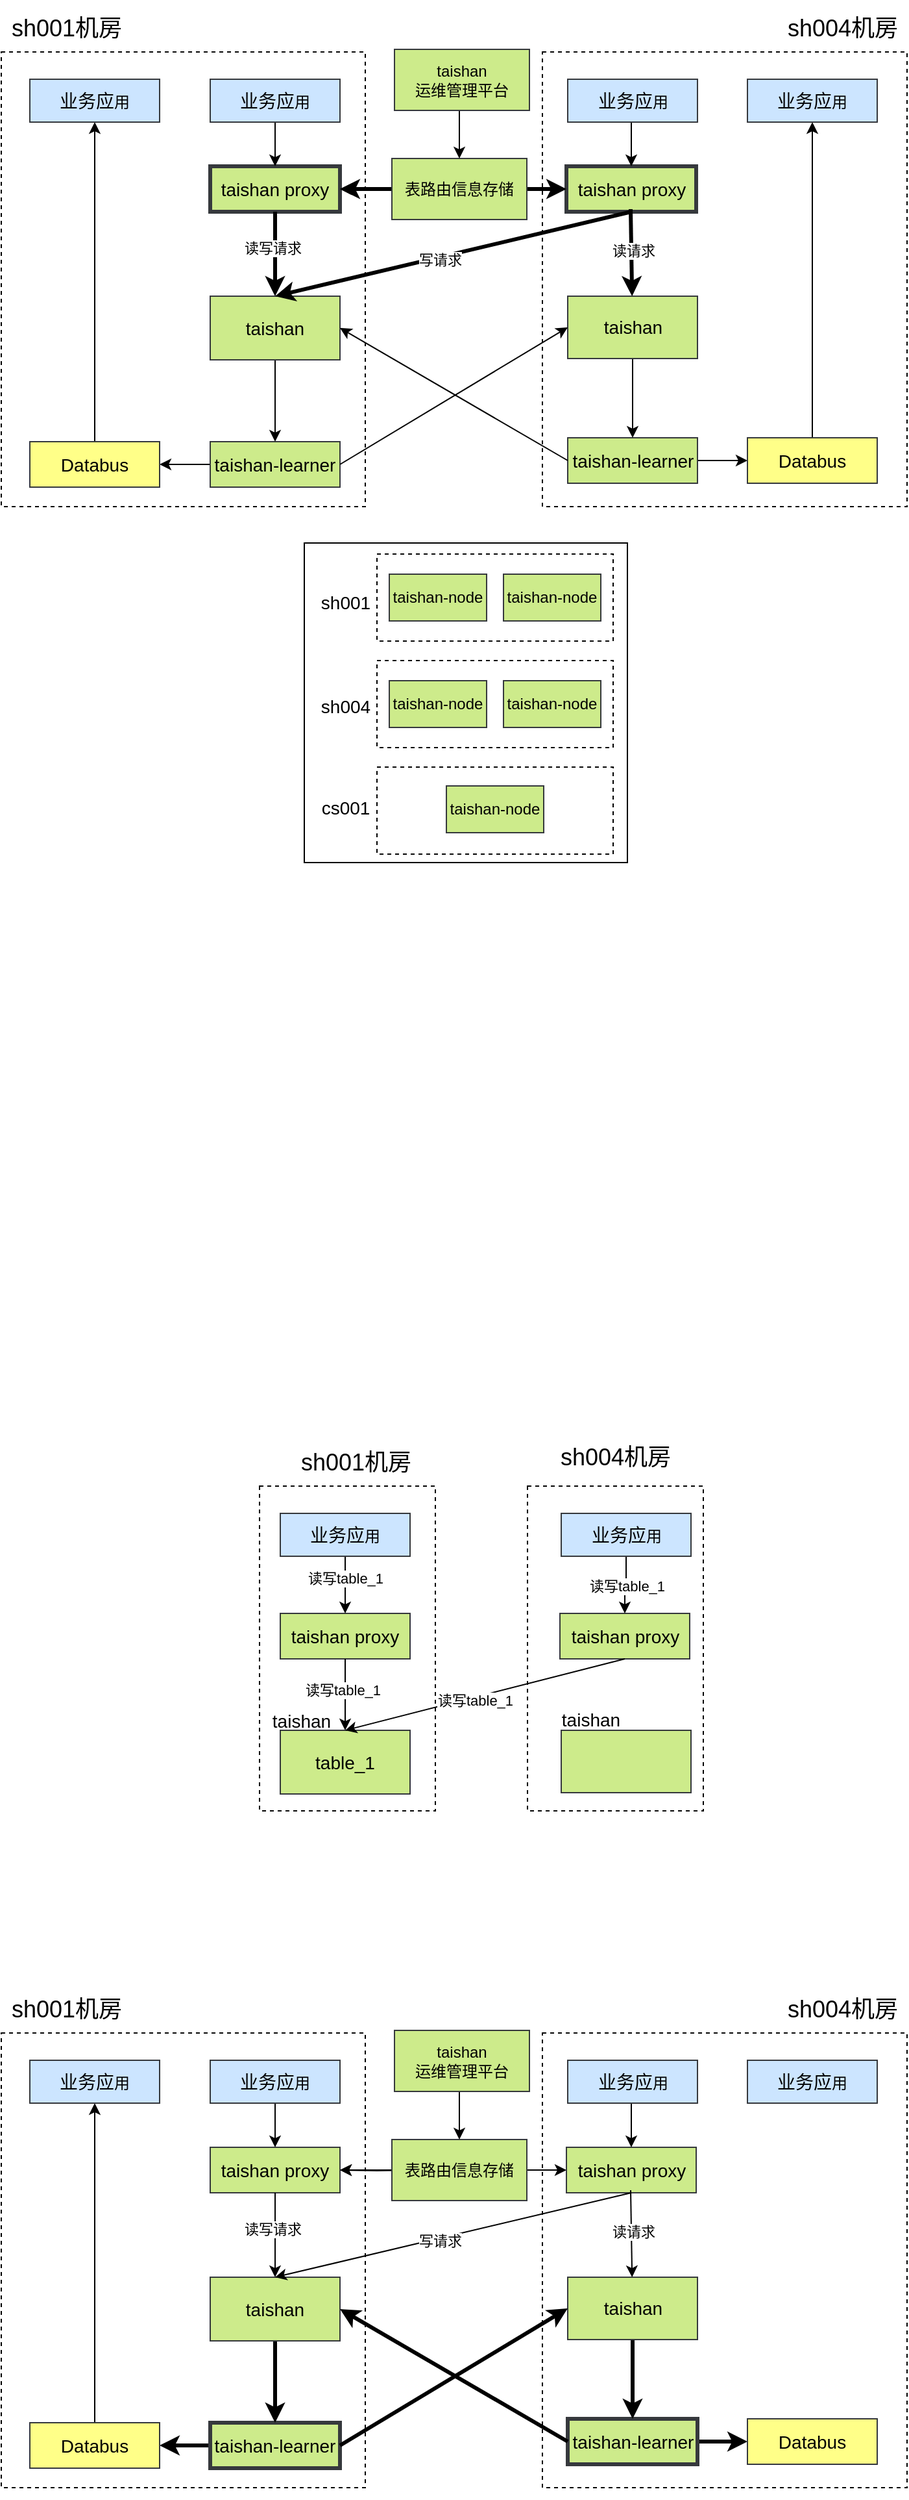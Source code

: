 <mxfile version="24.0.7" type="github">
  <diagram name="第 1 页" id="SUmOYy7VtTRGcbhbjFOq">
    <mxGraphModel dx="1434" dy="761" grid="0" gridSize="10" guides="1" tooltips="1" connect="1" arrows="1" fold="1" page="1" pageScale="1" pageWidth="827" pageHeight="1169" math="0" shadow="0">
      <root>
        <mxCell id="0" />
        <mxCell id="1" parent="0" />
        <mxCell id="boK0VUZgdgZWPOv1TJlZ-249" value="" style="rounded=0;whiteSpace=wrap;html=1;dashed=1;" vertex="1" parent="1">
          <mxGeometry x="464.5" y="1383" width="135.5" height="250" as="geometry" />
        </mxCell>
        <mxCell id="boK0VUZgdgZWPOv1TJlZ-127" value="" style="rounded=0;whiteSpace=wrap;html=1;" vertex="1" parent="1">
          <mxGeometry x="292.5" y="657" width="249" height="246" as="geometry" />
        </mxCell>
        <mxCell id="boK0VUZgdgZWPOv1TJlZ-16" value="" style="rounded=0;whiteSpace=wrap;html=1;dashed=1;" vertex="1" parent="1">
          <mxGeometry x="59" y="279" width="280.5" height="350" as="geometry" />
        </mxCell>
        <mxCell id="boK0VUZgdgZWPOv1TJlZ-1" value="&lt;font style=&quot;font-size: 14px;&quot;&gt;taishan proxy&lt;/font&gt;" style="rounded=0;whiteSpace=wrap;html=1;fillColor=#cdeb8b;strokeColor=#36393d;strokeWidth=3;" vertex="1" parent="1">
          <mxGeometry x="220" y="367" width="100" height="35" as="geometry" />
        </mxCell>
        <mxCell id="boK0VUZgdgZWPOv1TJlZ-74" style="edgeStyle=orthogonalEdgeStyle;rounded=0;orthogonalLoop=1;jettySize=auto;html=1;exitX=0.5;exitY=1;exitDx=0;exitDy=0;entryX=0.5;entryY=0;entryDx=0;entryDy=0;" edge="1" parent="1" source="boK0VUZgdgZWPOv1TJlZ-6" target="boK0VUZgdgZWPOv1TJlZ-1">
          <mxGeometry relative="1" as="geometry" />
        </mxCell>
        <mxCell id="boK0VUZgdgZWPOv1TJlZ-6" value="&lt;font style=&quot;font-size: 14px;&quot;&gt;业务应&lt;/font&gt;用" style="rounded=0;whiteSpace=wrap;html=1;fillColor=#cce5ff;strokeColor=#36393d;" vertex="1" parent="1">
          <mxGeometry x="220" y="300" width="100" height="33" as="geometry" />
        </mxCell>
        <mxCell id="boK0VUZgdgZWPOv1TJlZ-21" value="&lt;span style=&quot;font-weight: normal;&quot;&gt;&lt;font style=&quot;font-size: 18px;&quot;&gt;sh001机房&lt;/font&gt;&lt;/span&gt;" style="text;strokeColor=none;fillColor=none;html=1;fontSize=24;fontStyle=1;verticalAlign=middle;align=center;" vertex="1" parent="1">
          <mxGeometry x="59" y="239" width="100" height="40" as="geometry" />
        </mxCell>
        <mxCell id="boK0VUZgdgZWPOv1TJlZ-96" style="edgeStyle=orthogonalEdgeStyle;rounded=0;orthogonalLoop=1;jettySize=auto;html=1;exitX=0;exitY=0.5;exitDx=0;exitDy=0;entryX=1;entryY=0.5;entryDx=0;entryDy=0;" edge="1" parent="1" source="boK0VUZgdgZWPOv1TJlZ-66" target="boK0VUZgdgZWPOv1TJlZ-95">
          <mxGeometry relative="1" as="geometry" />
        </mxCell>
        <mxCell id="boK0VUZgdgZWPOv1TJlZ-66" value="&lt;font style=&quot;font-size: 14px;&quot;&gt;taishan-learner&lt;/font&gt;" style="rounded=0;whiteSpace=wrap;html=1;fillColor=#cdeb8b;strokeColor=#36393d;" vertex="1" parent="1">
          <mxGeometry x="220" y="579" width="100" height="35" as="geometry" />
        </mxCell>
        <mxCell id="boK0VUZgdgZWPOv1TJlZ-67" value="" style="rounded=0;whiteSpace=wrap;html=1;dashed=1;" vertex="1" parent="1">
          <mxGeometry x="476" y="279" width="281" height="350" as="geometry" />
        </mxCell>
        <mxCell id="boK0VUZgdgZWPOv1TJlZ-68" value="&lt;font style=&quot;font-size: 14px;&quot;&gt;taishan proxy&lt;/font&gt;" style="rounded=0;whiteSpace=wrap;html=1;fillColor=#cdeb8b;strokeColor=#36393d;strokeWidth=3;" vertex="1" parent="1">
          <mxGeometry x="494.5" y="367" width="100" height="35" as="geometry" />
        </mxCell>
        <mxCell id="boK0VUZgdgZWPOv1TJlZ-75" style="edgeStyle=orthogonalEdgeStyle;rounded=0;orthogonalLoop=1;jettySize=auto;html=1;exitX=0.5;exitY=1;exitDx=0;exitDy=0;entryX=0.5;entryY=0;entryDx=0;entryDy=0;" edge="1" parent="1" source="boK0VUZgdgZWPOv1TJlZ-69" target="boK0VUZgdgZWPOv1TJlZ-68">
          <mxGeometry relative="1" as="geometry" />
        </mxCell>
        <mxCell id="boK0VUZgdgZWPOv1TJlZ-69" value="&lt;font style=&quot;font-size: 14px;&quot;&gt;业务应&lt;/font&gt;用" style="rounded=0;whiteSpace=wrap;html=1;fillColor=#cce5ff;strokeColor=#36393d;" vertex="1" parent="1">
          <mxGeometry x="495.5" y="300" width="100" height="33" as="geometry" />
        </mxCell>
        <mxCell id="boK0VUZgdgZWPOv1TJlZ-70" value="&lt;span style=&quot;font-weight: normal;&quot;&gt;&lt;font style=&quot;font-size: 18px;&quot;&gt;sh004机房&lt;/font&gt;&lt;/span&gt;" style="text;strokeColor=none;fillColor=none;html=1;fontSize=24;fontStyle=1;verticalAlign=middle;align=center;" vertex="1" parent="1">
          <mxGeometry x="657" y="239" width="100" height="40" as="geometry" />
        </mxCell>
        <mxCell id="boK0VUZgdgZWPOv1TJlZ-98" style="edgeStyle=orthogonalEdgeStyle;rounded=0;orthogonalLoop=1;jettySize=auto;html=1;exitX=1;exitY=0.5;exitDx=0;exitDy=0;" edge="1" parent="1" source="boK0VUZgdgZWPOv1TJlZ-73" target="boK0VUZgdgZWPOv1TJlZ-97">
          <mxGeometry relative="1" as="geometry" />
        </mxCell>
        <mxCell id="boK0VUZgdgZWPOv1TJlZ-73" value="&lt;font style=&quot;font-size: 14px;&quot;&gt;taishan-learner&lt;/font&gt;" style="rounded=0;whiteSpace=wrap;html=1;fillColor=#cdeb8b;strokeColor=#36393d;" vertex="1" parent="1">
          <mxGeometry x="495.5" y="576" width="100" height="35" as="geometry" />
        </mxCell>
        <mxCell id="boK0VUZgdgZWPOv1TJlZ-84" style="edgeStyle=orthogonalEdgeStyle;rounded=0;orthogonalLoop=1;jettySize=auto;html=1;exitX=0.5;exitY=1;exitDx=0;exitDy=0;entryX=0.5;entryY=0;entryDx=0;entryDy=0;" edge="1" parent="1" source="boK0VUZgdgZWPOv1TJlZ-77" target="boK0VUZgdgZWPOv1TJlZ-73">
          <mxGeometry relative="1" as="geometry" />
        </mxCell>
        <mxCell id="boK0VUZgdgZWPOv1TJlZ-77" value="&lt;font style=&quot;font-size: 14px;&quot;&gt;taishan&lt;/font&gt;" style="rounded=0;whiteSpace=wrap;html=1;fillColor=#cdeb8b;strokeColor=#36393d;" vertex="1" parent="1">
          <mxGeometry x="495.5" y="467" width="100" height="48" as="geometry" />
        </mxCell>
        <mxCell id="boK0VUZgdgZWPOv1TJlZ-83" style="edgeStyle=orthogonalEdgeStyle;rounded=0;orthogonalLoop=1;jettySize=auto;html=1;exitX=0.5;exitY=1;exitDx=0;exitDy=0;entryX=0.5;entryY=0;entryDx=0;entryDy=0;" edge="1" parent="1" source="boK0VUZgdgZWPOv1TJlZ-78" target="boK0VUZgdgZWPOv1TJlZ-66">
          <mxGeometry relative="1" as="geometry" />
        </mxCell>
        <mxCell id="boK0VUZgdgZWPOv1TJlZ-78" value="&lt;font style=&quot;font-size: 14px;&quot;&gt;taishan&lt;/font&gt;" style="rounded=0;whiteSpace=wrap;html=1;fillColor=#cdeb8b;strokeColor=#36393d;" vertex="1" parent="1">
          <mxGeometry x="220" y="467" width="100" height="49" as="geometry" />
        </mxCell>
        <mxCell id="boK0VUZgdgZWPOv1TJlZ-80" value="" style="endArrow=classic;html=1;rounded=0;exitX=0.5;exitY=1;exitDx=0;exitDy=0;entryX=0.5;entryY=0;entryDx=0;entryDy=0;strokeWidth=3;" edge="1" parent="1" source="boK0VUZgdgZWPOv1TJlZ-1" target="boK0VUZgdgZWPOv1TJlZ-78">
          <mxGeometry width="50" height="50" relative="1" as="geometry">
            <mxPoint x="501" y="572" as="sourcePoint" />
            <mxPoint x="551" y="522" as="targetPoint" />
          </mxGeometry>
        </mxCell>
        <mxCell id="boK0VUZgdgZWPOv1TJlZ-103" value="读写请求" style="edgeLabel;html=1;align=center;verticalAlign=middle;resizable=0;points=[];" vertex="1" connectable="0" parent="boK0VUZgdgZWPOv1TJlZ-80">
          <mxGeometry x="-0.139" y="-2" relative="1" as="geometry">
            <mxPoint as="offset" />
          </mxGeometry>
        </mxCell>
        <mxCell id="boK0VUZgdgZWPOv1TJlZ-81" value="" style="endArrow=classic;html=1;rounded=0;exitX=0.5;exitY=1;exitDx=0;exitDy=0;entryX=0.5;entryY=0;entryDx=0;entryDy=0;strokeWidth=3;" edge="1" parent="1" source="boK0VUZgdgZWPOv1TJlZ-68" target="boK0VUZgdgZWPOv1TJlZ-78">
          <mxGeometry width="50" height="50" relative="1" as="geometry">
            <mxPoint x="366" y="627" as="sourcePoint" />
            <mxPoint x="416" y="577" as="targetPoint" />
          </mxGeometry>
        </mxCell>
        <mxCell id="boK0VUZgdgZWPOv1TJlZ-104" value="写请求" style="edgeLabel;html=1;align=center;verticalAlign=middle;resizable=0;points=[];" vertex="1" connectable="0" parent="boK0VUZgdgZWPOv1TJlZ-81">
          <mxGeometry x="0.078" y="2" relative="1" as="geometry">
            <mxPoint as="offset" />
          </mxGeometry>
        </mxCell>
        <mxCell id="boK0VUZgdgZWPOv1TJlZ-82" value="" style="endArrow=classic;html=1;rounded=0;strokeWidth=3;" edge="1" parent="1" target="boK0VUZgdgZWPOv1TJlZ-77">
          <mxGeometry width="50" height="50" relative="1" as="geometry">
            <mxPoint x="544" y="400" as="sourcePoint" />
            <mxPoint x="451" y="522" as="targetPoint" />
          </mxGeometry>
        </mxCell>
        <mxCell id="boK0VUZgdgZWPOv1TJlZ-105" value="读请求" style="edgeLabel;html=1;align=center;verticalAlign=middle;resizable=0;points=[];" vertex="1" connectable="0" parent="boK0VUZgdgZWPOv1TJlZ-82">
          <mxGeometry x="-0.044" y="1" relative="1" as="geometry">
            <mxPoint as="offset" />
          </mxGeometry>
        </mxCell>
        <mxCell id="boK0VUZgdgZWPOv1TJlZ-86" style="edgeStyle=orthogonalEdgeStyle;rounded=0;orthogonalLoop=1;jettySize=auto;html=1;exitX=1;exitY=0.5;exitDx=0;exitDy=0;entryX=0;entryY=0.5;entryDx=0;entryDy=0;strokeWidth=3;" edge="1" parent="1" source="boK0VUZgdgZWPOv1TJlZ-85" target="boK0VUZgdgZWPOv1TJlZ-68">
          <mxGeometry relative="1" as="geometry" />
        </mxCell>
        <mxCell id="boK0VUZgdgZWPOv1TJlZ-87" style="edgeStyle=orthogonalEdgeStyle;rounded=0;orthogonalLoop=1;jettySize=auto;html=1;exitX=0;exitY=0.5;exitDx=0;exitDy=0;entryX=1;entryY=0.5;entryDx=0;entryDy=0;" edge="1" parent="1" target="boK0VUZgdgZWPOv1TJlZ-1">
          <mxGeometry relative="1" as="geometry">
            <mxPoint x="377" y="384.5" as="sourcePoint" />
          </mxGeometry>
        </mxCell>
        <mxCell id="boK0VUZgdgZWPOv1TJlZ-108" value="" style="edgeStyle=orthogonalEdgeStyle;rounded=0;orthogonalLoop=1;jettySize=auto;html=1;strokeWidth=3;" edge="1" parent="1" source="boK0VUZgdgZWPOv1TJlZ-85" target="boK0VUZgdgZWPOv1TJlZ-1">
          <mxGeometry relative="1" as="geometry" />
        </mxCell>
        <mxCell id="boK0VUZgdgZWPOv1TJlZ-85" value="表路由信息存储" style="rounded=0;whiteSpace=wrap;html=1;fillColor=#cdeb8b;strokeColor=#36393d;strokeWidth=1;" vertex="1" parent="1">
          <mxGeometry x="360" y="361" width="104" height="47" as="geometry" />
        </mxCell>
        <mxCell id="boK0VUZgdgZWPOv1TJlZ-88" style="edgeStyle=orthogonalEdgeStyle;rounded=0;orthogonalLoop=1;jettySize=auto;html=1;exitX=0.5;exitY=1;exitDx=0;exitDy=0;" edge="1" parent="1" source="boK0VUZgdgZWPOv1TJlZ-67" target="boK0VUZgdgZWPOv1TJlZ-67">
          <mxGeometry relative="1" as="geometry" />
        </mxCell>
        <mxCell id="boK0VUZgdgZWPOv1TJlZ-90" value="" style="endArrow=classic;html=1;rounded=0;exitX=1;exitY=0.5;exitDx=0;exitDy=0;entryX=0;entryY=0.5;entryDx=0;entryDy=0;" edge="1" parent="1" source="boK0VUZgdgZWPOv1TJlZ-66" target="boK0VUZgdgZWPOv1TJlZ-77">
          <mxGeometry width="50" height="50" relative="1" as="geometry">
            <mxPoint x="444" y="545" as="sourcePoint" />
            <mxPoint x="494" y="495" as="targetPoint" />
          </mxGeometry>
        </mxCell>
        <mxCell id="boK0VUZgdgZWPOv1TJlZ-91" value="" style="endArrow=classic;html=1;rounded=0;exitX=0;exitY=0.5;exitDx=0;exitDy=0;entryX=1;entryY=0.5;entryDx=0;entryDy=0;" edge="1" parent="1" source="boK0VUZgdgZWPOv1TJlZ-73" target="boK0VUZgdgZWPOv1TJlZ-78">
          <mxGeometry width="50" height="50" relative="1" as="geometry">
            <mxPoint x="444" y="545" as="sourcePoint" />
            <mxPoint x="494" y="495" as="targetPoint" />
          </mxGeometry>
        </mxCell>
        <mxCell id="boK0VUZgdgZWPOv1TJlZ-101" style="edgeStyle=orthogonalEdgeStyle;rounded=0;orthogonalLoop=1;jettySize=auto;html=1;exitX=0.5;exitY=0;exitDx=0;exitDy=0;" edge="1" parent="1" source="boK0VUZgdgZWPOv1TJlZ-95" target="boK0VUZgdgZWPOv1TJlZ-99">
          <mxGeometry relative="1" as="geometry" />
        </mxCell>
        <mxCell id="boK0VUZgdgZWPOv1TJlZ-95" value="&lt;span style=&quot;font-size: 14px;&quot;&gt;Databus&lt;/span&gt;" style="rounded=0;whiteSpace=wrap;html=1;fillColor=#ffff88;strokeColor=#36393d;" vertex="1" parent="1">
          <mxGeometry x="81" y="579" width="100" height="35" as="geometry" />
        </mxCell>
        <mxCell id="boK0VUZgdgZWPOv1TJlZ-102" style="edgeStyle=orthogonalEdgeStyle;rounded=0;orthogonalLoop=1;jettySize=auto;html=1;exitX=0.5;exitY=0;exitDx=0;exitDy=0;entryX=0.5;entryY=1;entryDx=0;entryDy=0;" edge="1" parent="1" source="boK0VUZgdgZWPOv1TJlZ-97" target="boK0VUZgdgZWPOv1TJlZ-100">
          <mxGeometry relative="1" as="geometry" />
        </mxCell>
        <mxCell id="boK0VUZgdgZWPOv1TJlZ-97" value="&lt;span style=&quot;font-size: 14px;&quot;&gt;Databus&lt;/span&gt;" style="rounded=0;whiteSpace=wrap;html=1;fillColor=#ffff88;strokeColor=#36393d;" vertex="1" parent="1">
          <mxGeometry x="634" y="576" width="100" height="35" as="geometry" />
        </mxCell>
        <mxCell id="boK0VUZgdgZWPOv1TJlZ-99" value="&lt;font style=&quot;font-size: 14px;&quot;&gt;业务应&lt;/font&gt;用" style="rounded=0;whiteSpace=wrap;html=1;fillColor=#cce5ff;strokeColor=#36393d;" vertex="1" parent="1">
          <mxGeometry x="81" y="300" width="100" height="33" as="geometry" />
        </mxCell>
        <mxCell id="boK0VUZgdgZWPOv1TJlZ-100" value="&lt;font style=&quot;font-size: 14px;&quot;&gt;业务应&lt;/font&gt;用" style="rounded=0;whiteSpace=wrap;html=1;fillColor=#cce5ff;strokeColor=#36393d;" vertex="1" parent="1">
          <mxGeometry x="634" y="300" width="100" height="33" as="geometry" />
        </mxCell>
        <mxCell id="boK0VUZgdgZWPOv1TJlZ-107" style="edgeStyle=orthogonalEdgeStyle;rounded=0;orthogonalLoop=1;jettySize=auto;html=1;exitX=0.5;exitY=1;exitDx=0;exitDy=0;entryX=0.5;entryY=0;entryDx=0;entryDy=0;" edge="1" parent="1" source="boK0VUZgdgZWPOv1TJlZ-106" target="boK0VUZgdgZWPOv1TJlZ-85">
          <mxGeometry relative="1" as="geometry" />
        </mxCell>
        <mxCell id="boK0VUZgdgZWPOv1TJlZ-106" value="taishan&lt;div&gt;运维管理平台&lt;/div&gt;" style="rounded=0;whiteSpace=wrap;html=1;fillColor=#cdeb8b;strokeColor=#36393d;" vertex="1" parent="1">
          <mxGeometry x="362" y="277" width="104" height="47" as="geometry" />
        </mxCell>
        <mxCell id="boK0VUZgdgZWPOv1TJlZ-109" value="" style="rounded=0;whiteSpace=wrap;html=1;dashed=1;" vertex="1" parent="1">
          <mxGeometry x="348.5" y="665.5" width="182" height="67" as="geometry" />
        </mxCell>
        <mxCell id="boK0VUZgdgZWPOv1TJlZ-112" value="taishan-node" style="rounded=0;whiteSpace=wrap;html=1;fillColor=#cdeb8b;strokeColor=#36393d;" vertex="1" parent="1">
          <mxGeometry x="358" y="681" width="75" height="36" as="geometry" />
        </mxCell>
        <mxCell id="boK0VUZgdgZWPOv1TJlZ-113" style="edgeStyle=orthogonalEdgeStyle;rounded=0;orthogonalLoop=1;jettySize=auto;html=1;exitX=0.5;exitY=1;exitDx=0;exitDy=0;" edge="1" parent="1" source="boK0VUZgdgZWPOv1TJlZ-112" target="boK0VUZgdgZWPOv1TJlZ-112">
          <mxGeometry relative="1" as="geometry" />
        </mxCell>
        <mxCell id="boK0VUZgdgZWPOv1TJlZ-114" value="taishan-node" style="rounded=0;whiteSpace=wrap;html=1;fillColor=#cdeb8b;strokeColor=#36393d;" vertex="1" parent="1">
          <mxGeometry x="446" y="681" width="75" height="36" as="geometry" />
        </mxCell>
        <mxCell id="boK0VUZgdgZWPOv1TJlZ-115" value="" style="rounded=0;whiteSpace=wrap;html=1;dashed=1;" vertex="1" parent="1">
          <mxGeometry x="348.5" y="747.5" width="182" height="67" as="geometry" />
        </mxCell>
        <mxCell id="boK0VUZgdgZWPOv1TJlZ-116" value="taishan-node" style="rounded=0;whiteSpace=wrap;html=1;fillColor=#cdeb8b;strokeColor=#36393d;" vertex="1" parent="1">
          <mxGeometry x="358" y="763" width="75" height="36" as="geometry" />
        </mxCell>
        <mxCell id="boK0VUZgdgZWPOv1TJlZ-117" style="edgeStyle=orthogonalEdgeStyle;rounded=0;orthogonalLoop=1;jettySize=auto;html=1;exitX=0.5;exitY=1;exitDx=0;exitDy=0;" edge="1" parent="1" source="boK0VUZgdgZWPOv1TJlZ-116" target="boK0VUZgdgZWPOv1TJlZ-116">
          <mxGeometry relative="1" as="geometry" />
        </mxCell>
        <mxCell id="boK0VUZgdgZWPOv1TJlZ-118" value="taishan-node" style="rounded=0;whiteSpace=wrap;html=1;fillColor=#cdeb8b;strokeColor=#36393d;" vertex="1" parent="1">
          <mxGeometry x="446" y="763" width="75" height="36" as="geometry" />
        </mxCell>
        <mxCell id="boK0VUZgdgZWPOv1TJlZ-119" value="" style="rounded=0;whiteSpace=wrap;html=1;dashed=1;" vertex="1" parent="1">
          <mxGeometry x="348.5" y="829.5" width="182" height="67" as="geometry" />
        </mxCell>
        <mxCell id="boK0VUZgdgZWPOv1TJlZ-120" value="taishan-node" style="rounded=0;whiteSpace=wrap;html=1;fillColor=#cdeb8b;strokeColor=#36393d;" vertex="1" parent="1">
          <mxGeometry x="402" y="844" width="75" height="36" as="geometry" />
        </mxCell>
        <mxCell id="boK0VUZgdgZWPOv1TJlZ-121" style="edgeStyle=orthogonalEdgeStyle;rounded=0;orthogonalLoop=1;jettySize=auto;html=1;exitX=0.5;exitY=1;exitDx=0;exitDy=0;" edge="1" parent="1" source="boK0VUZgdgZWPOv1TJlZ-120" target="boK0VUZgdgZWPOv1TJlZ-120">
          <mxGeometry relative="1" as="geometry" />
        </mxCell>
        <mxCell id="boK0VUZgdgZWPOv1TJlZ-123" value="&lt;span style=&quot;font-weight: normal;&quot;&gt;&lt;font style=&quot;font-size: 14px;&quot;&gt;sh001&lt;/font&gt;&lt;/span&gt;" style="text;strokeColor=none;fillColor=none;html=1;fontSize=24;fontStyle=1;verticalAlign=middle;align=center;" vertex="1" parent="1">
          <mxGeometry x="286.5" y="683" width="74" height="34" as="geometry" />
        </mxCell>
        <mxCell id="boK0VUZgdgZWPOv1TJlZ-124" value="&lt;span style=&quot;font-weight: normal;&quot;&gt;&lt;font style=&quot;font-size: 14px;&quot;&gt;sh004&lt;/font&gt;&lt;/span&gt;" style="text;strokeColor=none;fillColor=none;html=1;fontSize=24;fontStyle=1;verticalAlign=middle;align=center;" vertex="1" parent="1">
          <mxGeometry x="286.5" y="763" width="74" height="34" as="geometry" />
        </mxCell>
        <mxCell id="boK0VUZgdgZWPOv1TJlZ-125" value="&lt;span style=&quot;font-weight: normal;&quot;&gt;&lt;font style=&quot;font-size: 14px;&quot;&gt;cs001&lt;/font&gt;&lt;/span&gt;" style="text;strokeColor=none;fillColor=none;html=1;fontSize=24;fontStyle=1;verticalAlign=middle;align=center;" vertex="1" parent="1">
          <mxGeometry x="286.5" y="840.5" width="74" height="34" as="geometry" />
        </mxCell>
        <mxCell id="boK0VUZgdgZWPOv1TJlZ-207" value="" style="rounded=0;whiteSpace=wrap;html=1;dashed=1;" vertex="1" parent="1">
          <mxGeometry x="258" y="1383" width="135.5" height="250" as="geometry" />
        </mxCell>
        <mxCell id="boK0VUZgdgZWPOv1TJlZ-208" value="&lt;font style=&quot;font-size: 14px;&quot;&gt;taishan proxy&lt;/font&gt;" style="rounded=0;whiteSpace=wrap;html=1;fillColor=#cdeb8b;strokeColor=#36393d;strokeWidth=1;" vertex="1" parent="1">
          <mxGeometry x="274" y="1481" width="100" height="35" as="geometry" />
        </mxCell>
        <mxCell id="boK0VUZgdgZWPOv1TJlZ-209" style="edgeStyle=orthogonalEdgeStyle;rounded=0;orthogonalLoop=1;jettySize=auto;html=1;exitX=0.5;exitY=1;exitDx=0;exitDy=0;entryX=0.5;entryY=0;entryDx=0;entryDy=0;" edge="1" parent="1" source="boK0VUZgdgZWPOv1TJlZ-210" target="boK0VUZgdgZWPOv1TJlZ-208">
          <mxGeometry relative="1" as="geometry" />
        </mxCell>
        <mxCell id="boK0VUZgdgZWPOv1TJlZ-253" value="读写table_1" style="edgeLabel;html=1;align=center;verticalAlign=middle;resizable=0;points=[];" vertex="1" connectable="0" parent="boK0VUZgdgZWPOv1TJlZ-209">
          <mxGeometry x="-0.235" relative="1" as="geometry">
            <mxPoint as="offset" />
          </mxGeometry>
        </mxCell>
        <mxCell id="boK0VUZgdgZWPOv1TJlZ-210" value="&lt;font style=&quot;font-size: 14px;&quot;&gt;业务应&lt;/font&gt;用" style="rounded=0;whiteSpace=wrap;html=1;fillColor=#cce5ff;strokeColor=#36393d;" vertex="1" parent="1">
          <mxGeometry x="274" y="1404" width="100" height="33" as="geometry" />
        </mxCell>
        <mxCell id="boK0VUZgdgZWPOv1TJlZ-211" value="&lt;span style=&quot;font-weight: normal;&quot;&gt;&lt;font style=&quot;font-size: 18px;&quot;&gt;sh001机房&lt;/font&gt;&lt;/span&gt;" style="text;strokeColor=none;fillColor=none;html=1;fontSize=24;fontStyle=1;verticalAlign=middle;align=center;" vertex="1" parent="1">
          <mxGeometry x="282" y="1343" width="100" height="40" as="geometry" />
        </mxCell>
        <mxCell id="boK0VUZgdgZWPOv1TJlZ-215" value="&lt;font style=&quot;font-size: 14px;&quot;&gt;taishan proxy&lt;/font&gt;" style="rounded=0;whiteSpace=wrap;html=1;fillColor=#cdeb8b;strokeColor=#36393d;strokeWidth=1;" vertex="1" parent="1">
          <mxGeometry x="489.5" y="1481" width="100" height="35" as="geometry" />
        </mxCell>
        <mxCell id="boK0VUZgdgZWPOv1TJlZ-216" style="edgeStyle=orthogonalEdgeStyle;rounded=0;orthogonalLoop=1;jettySize=auto;html=1;exitX=0.5;exitY=1;exitDx=0;exitDy=0;entryX=0.5;entryY=0;entryDx=0;entryDy=0;" edge="1" parent="1" source="boK0VUZgdgZWPOv1TJlZ-217" target="boK0VUZgdgZWPOv1TJlZ-215">
          <mxGeometry relative="1" as="geometry" />
        </mxCell>
        <mxCell id="boK0VUZgdgZWPOv1TJlZ-254" value="读写table_1" style="edgeLabel;html=1;align=center;verticalAlign=middle;resizable=0;points=[];" vertex="1" connectable="0" parent="boK0VUZgdgZWPOv1TJlZ-216">
          <mxGeometry x="-0.029" y="1" relative="1" as="geometry">
            <mxPoint as="offset" />
          </mxGeometry>
        </mxCell>
        <mxCell id="boK0VUZgdgZWPOv1TJlZ-217" value="&lt;font style=&quot;font-size: 14px;&quot;&gt;业务应&lt;/font&gt;用" style="rounded=0;whiteSpace=wrap;html=1;fillColor=#cce5ff;strokeColor=#36393d;" vertex="1" parent="1">
          <mxGeometry x="490.5" y="1404" width="100" height="33" as="geometry" />
        </mxCell>
        <mxCell id="boK0VUZgdgZWPOv1TJlZ-222" value="" style="rounded=0;whiteSpace=wrap;html=1;fillColor=#cdeb8b;strokeColor=#36393d;" vertex="1" parent="1">
          <mxGeometry x="490.5" y="1571" width="100" height="48" as="geometry" />
        </mxCell>
        <mxCell id="boK0VUZgdgZWPOv1TJlZ-224" value="&lt;span style=&quot;font-size: 14px;&quot;&gt;table_1&lt;/span&gt;" style="rounded=0;whiteSpace=wrap;html=1;fillColor=#cdeb8b;strokeColor=#36393d;" vertex="1" parent="1">
          <mxGeometry x="274" y="1571" width="100" height="49" as="geometry" />
        </mxCell>
        <mxCell id="boK0VUZgdgZWPOv1TJlZ-225" value="" style="endArrow=classic;html=1;rounded=0;exitX=0.5;exitY=1;exitDx=0;exitDy=0;entryX=0.5;entryY=0;entryDx=0;entryDy=0;strokeWidth=1;" edge="1" parent="1" source="boK0VUZgdgZWPOv1TJlZ-208" target="boK0VUZgdgZWPOv1TJlZ-224">
          <mxGeometry width="50" height="50" relative="1" as="geometry">
            <mxPoint x="555" y="1676" as="sourcePoint" />
            <mxPoint x="605" y="1626" as="targetPoint" />
          </mxGeometry>
        </mxCell>
        <mxCell id="boK0VUZgdgZWPOv1TJlZ-226" value="读写table_1" style="edgeLabel;html=1;align=center;verticalAlign=middle;resizable=0;points=[];" vertex="1" connectable="0" parent="boK0VUZgdgZWPOv1TJlZ-225">
          <mxGeometry x="-0.139" y="-2" relative="1" as="geometry">
            <mxPoint as="offset" />
          </mxGeometry>
        </mxCell>
        <mxCell id="boK0VUZgdgZWPOv1TJlZ-227" value="" style="endArrow=classic;html=1;rounded=0;exitX=0.5;exitY=1;exitDx=0;exitDy=0;entryX=0.5;entryY=0;entryDx=0;entryDy=0;strokeWidth=1;" edge="1" parent="1" source="boK0VUZgdgZWPOv1TJlZ-215" target="boK0VUZgdgZWPOv1TJlZ-224">
          <mxGeometry width="50" height="50" relative="1" as="geometry">
            <mxPoint x="420" y="1731" as="sourcePoint" />
            <mxPoint x="470" y="1681" as="targetPoint" />
          </mxGeometry>
        </mxCell>
        <mxCell id="boK0VUZgdgZWPOv1TJlZ-228" value="读写table_1" style="edgeLabel;html=1;align=center;verticalAlign=middle;resizable=0;points=[];" vertex="1" connectable="0" parent="boK0VUZgdgZWPOv1TJlZ-227">
          <mxGeometry x="0.078" y="2" relative="1" as="geometry">
            <mxPoint as="offset" />
          </mxGeometry>
        </mxCell>
        <mxCell id="boK0VUZgdgZWPOv1TJlZ-235" style="edgeStyle=orthogonalEdgeStyle;rounded=0;orthogonalLoop=1;jettySize=auto;html=1;exitX=0.5;exitY=1;exitDx=0;exitDy=0;" edge="1" parent="1">
          <mxGeometry relative="1" as="geometry">
            <mxPoint x="641.5" y="1371" as="sourcePoint" />
            <mxPoint x="641.5" y="1371" as="targetPoint" />
          </mxGeometry>
        </mxCell>
        <mxCell id="boK0VUZgdgZWPOv1TJlZ-252" value="&lt;span style=&quot;font-weight: normal;&quot;&gt;&lt;font style=&quot;font-size: 18px;&quot;&gt;sh004机房&lt;/font&gt;&lt;/span&gt;" style="text;strokeColor=none;fillColor=none;html=1;fontSize=24;fontStyle=1;verticalAlign=middle;align=center;" vertex="1" parent="1">
          <mxGeometry x="482.25" y="1339" width="100" height="40" as="geometry" />
        </mxCell>
        <mxCell id="boK0VUZgdgZWPOv1TJlZ-255" value="&lt;font style=&quot;font-size: 14px; font-weight: normal;&quot;&gt;taishan&lt;/font&gt;" style="text;strokeColor=none;fillColor=none;html=1;fontSize=24;fontStyle=1;verticalAlign=middle;align=center;" vertex="1" parent="1">
          <mxGeometry x="267" y="1553" width="46" height="16" as="geometry" />
        </mxCell>
        <mxCell id="boK0VUZgdgZWPOv1TJlZ-257" value="&lt;font style=&quot;font-size: 14px; font-weight: normal;&quot;&gt;taishan&lt;/font&gt;" style="text;strokeColor=none;fillColor=none;html=1;fontSize=24;fontStyle=1;verticalAlign=middle;align=center;" vertex="1" parent="1">
          <mxGeometry x="489.5" y="1552" width="46" height="16" as="geometry" />
        </mxCell>
        <mxCell id="boK0VUZgdgZWPOv1TJlZ-259" value="" style="rounded=0;whiteSpace=wrap;html=1;dashed=1;" vertex="1" parent="1">
          <mxGeometry x="59" y="1804" width="280.5" height="350" as="geometry" />
        </mxCell>
        <mxCell id="boK0VUZgdgZWPOv1TJlZ-260" value="&lt;font style=&quot;font-size: 14px;&quot;&gt;taishan proxy&lt;/font&gt;" style="rounded=0;whiteSpace=wrap;html=1;fillColor=#cdeb8b;strokeColor=#36393d;strokeWidth=1;" vertex="1" parent="1">
          <mxGeometry x="220" y="1892" width="100" height="35" as="geometry" />
        </mxCell>
        <mxCell id="boK0VUZgdgZWPOv1TJlZ-261" style="edgeStyle=orthogonalEdgeStyle;rounded=0;orthogonalLoop=1;jettySize=auto;html=1;exitX=0.5;exitY=1;exitDx=0;exitDy=0;entryX=0.5;entryY=0;entryDx=0;entryDy=0;" edge="1" parent="1" source="boK0VUZgdgZWPOv1TJlZ-262" target="boK0VUZgdgZWPOv1TJlZ-260">
          <mxGeometry relative="1" as="geometry" />
        </mxCell>
        <mxCell id="boK0VUZgdgZWPOv1TJlZ-262" value="&lt;font style=&quot;font-size: 14px;&quot;&gt;业务应&lt;/font&gt;用" style="rounded=0;whiteSpace=wrap;html=1;fillColor=#cce5ff;strokeColor=#36393d;" vertex="1" parent="1">
          <mxGeometry x="220" y="1825" width="100" height="33" as="geometry" />
        </mxCell>
        <mxCell id="boK0VUZgdgZWPOv1TJlZ-263" value="&lt;span style=&quot;font-weight: normal;&quot;&gt;&lt;font style=&quot;font-size: 18px;&quot;&gt;sh001机房&lt;/font&gt;&lt;/span&gt;" style="text;strokeColor=none;fillColor=none;html=1;fontSize=24;fontStyle=1;verticalAlign=middle;align=center;" vertex="1" parent="1">
          <mxGeometry x="59" y="1764" width="100" height="40" as="geometry" />
        </mxCell>
        <mxCell id="boK0VUZgdgZWPOv1TJlZ-264" style="edgeStyle=orthogonalEdgeStyle;rounded=0;orthogonalLoop=1;jettySize=auto;html=1;exitX=0;exitY=0.5;exitDx=0;exitDy=0;entryX=1;entryY=0.5;entryDx=0;entryDy=0;strokeWidth=3;" edge="1" parent="1" source="boK0VUZgdgZWPOv1TJlZ-265" target="boK0VUZgdgZWPOv1TJlZ-291">
          <mxGeometry relative="1" as="geometry" />
        </mxCell>
        <mxCell id="boK0VUZgdgZWPOv1TJlZ-265" value="&lt;font style=&quot;font-size: 14px;&quot;&gt;taishan-learner&lt;/font&gt;" style="rounded=0;whiteSpace=wrap;html=1;fillColor=#cdeb8b;strokeColor=#36393d;strokeWidth=3;" vertex="1" parent="1">
          <mxGeometry x="220" y="2104" width="100" height="35" as="geometry" />
        </mxCell>
        <mxCell id="boK0VUZgdgZWPOv1TJlZ-266" value="" style="rounded=0;whiteSpace=wrap;html=1;dashed=1;" vertex="1" parent="1">
          <mxGeometry x="476" y="1804" width="281" height="350" as="geometry" />
        </mxCell>
        <mxCell id="boK0VUZgdgZWPOv1TJlZ-267" value="&lt;font style=&quot;font-size: 14px;&quot;&gt;taishan proxy&lt;/font&gt;" style="rounded=0;whiteSpace=wrap;html=1;fillColor=#cdeb8b;strokeColor=#36393d;strokeWidth=1;" vertex="1" parent="1">
          <mxGeometry x="494.5" y="1892" width="100" height="35" as="geometry" />
        </mxCell>
        <mxCell id="boK0VUZgdgZWPOv1TJlZ-268" style="edgeStyle=orthogonalEdgeStyle;rounded=0;orthogonalLoop=1;jettySize=auto;html=1;exitX=0.5;exitY=1;exitDx=0;exitDy=0;entryX=0.5;entryY=0;entryDx=0;entryDy=0;" edge="1" parent="1" source="boK0VUZgdgZWPOv1TJlZ-269" target="boK0VUZgdgZWPOv1TJlZ-267">
          <mxGeometry relative="1" as="geometry" />
        </mxCell>
        <mxCell id="boK0VUZgdgZWPOv1TJlZ-269" value="&lt;font style=&quot;font-size: 14px;&quot;&gt;业务应&lt;/font&gt;用" style="rounded=0;whiteSpace=wrap;html=1;fillColor=#cce5ff;strokeColor=#36393d;" vertex="1" parent="1">
          <mxGeometry x="495.5" y="1825" width="100" height="33" as="geometry" />
        </mxCell>
        <mxCell id="boK0VUZgdgZWPOv1TJlZ-270" value="&lt;span style=&quot;font-weight: normal;&quot;&gt;&lt;font style=&quot;font-size: 18px;&quot;&gt;sh004机房&lt;/font&gt;&lt;/span&gt;" style="text;strokeColor=none;fillColor=none;html=1;fontSize=24;fontStyle=1;verticalAlign=middle;align=center;" vertex="1" parent="1">
          <mxGeometry x="657" y="1764" width="100" height="40" as="geometry" />
        </mxCell>
        <mxCell id="boK0VUZgdgZWPOv1TJlZ-271" style="edgeStyle=orthogonalEdgeStyle;rounded=0;orthogonalLoop=1;jettySize=auto;html=1;exitX=1;exitY=0.5;exitDx=0;exitDy=0;strokeWidth=3;" edge="1" parent="1" source="boK0VUZgdgZWPOv1TJlZ-272" target="boK0VUZgdgZWPOv1TJlZ-293">
          <mxGeometry relative="1" as="geometry" />
        </mxCell>
        <mxCell id="boK0VUZgdgZWPOv1TJlZ-272" value="&lt;font style=&quot;font-size: 14px;&quot;&gt;taishan-learner&lt;/font&gt;" style="rounded=0;whiteSpace=wrap;html=1;fillColor=#cdeb8b;strokeColor=#36393d;strokeWidth=3;" vertex="1" parent="1">
          <mxGeometry x="495.5" y="2101" width="100" height="35" as="geometry" />
        </mxCell>
        <mxCell id="boK0VUZgdgZWPOv1TJlZ-273" style="edgeStyle=orthogonalEdgeStyle;rounded=0;orthogonalLoop=1;jettySize=auto;html=1;exitX=0.5;exitY=1;exitDx=0;exitDy=0;entryX=0.5;entryY=0;entryDx=0;entryDy=0;strokeWidth=3;" edge="1" parent="1" source="boK0VUZgdgZWPOv1TJlZ-274" target="boK0VUZgdgZWPOv1TJlZ-272">
          <mxGeometry relative="1" as="geometry" />
        </mxCell>
        <mxCell id="boK0VUZgdgZWPOv1TJlZ-274" value="&lt;font style=&quot;font-size: 14px;&quot;&gt;taishan&lt;/font&gt;" style="rounded=0;whiteSpace=wrap;html=1;fillColor=#cdeb8b;strokeColor=#36393d;" vertex="1" parent="1">
          <mxGeometry x="495.5" y="1992" width="100" height="48" as="geometry" />
        </mxCell>
        <mxCell id="boK0VUZgdgZWPOv1TJlZ-275" style="edgeStyle=orthogonalEdgeStyle;rounded=0;orthogonalLoop=1;jettySize=auto;html=1;exitX=0.5;exitY=1;exitDx=0;exitDy=0;entryX=0.5;entryY=0;entryDx=0;entryDy=0;strokeWidth=3;" edge="1" parent="1" source="boK0VUZgdgZWPOv1TJlZ-276" target="boK0VUZgdgZWPOv1TJlZ-265">
          <mxGeometry relative="1" as="geometry" />
        </mxCell>
        <mxCell id="boK0VUZgdgZWPOv1TJlZ-276" value="&lt;font style=&quot;font-size: 14px;&quot;&gt;taishan&lt;/font&gt;" style="rounded=0;whiteSpace=wrap;html=1;fillColor=#cdeb8b;strokeColor=#36393d;" vertex="1" parent="1">
          <mxGeometry x="220" y="1992" width="100" height="49" as="geometry" />
        </mxCell>
        <mxCell id="boK0VUZgdgZWPOv1TJlZ-277" value="" style="endArrow=classic;html=1;rounded=0;exitX=0.5;exitY=1;exitDx=0;exitDy=0;entryX=0.5;entryY=0;entryDx=0;entryDy=0;strokeWidth=1;" edge="1" parent="1" source="boK0VUZgdgZWPOv1TJlZ-260" target="boK0VUZgdgZWPOv1TJlZ-276">
          <mxGeometry width="50" height="50" relative="1" as="geometry">
            <mxPoint x="501" y="2097" as="sourcePoint" />
            <mxPoint x="551" y="2047" as="targetPoint" />
          </mxGeometry>
        </mxCell>
        <mxCell id="boK0VUZgdgZWPOv1TJlZ-278" value="读写请求" style="edgeLabel;html=1;align=center;verticalAlign=middle;resizable=0;points=[];" vertex="1" connectable="0" parent="boK0VUZgdgZWPOv1TJlZ-277">
          <mxGeometry x="-0.139" y="-2" relative="1" as="geometry">
            <mxPoint as="offset" />
          </mxGeometry>
        </mxCell>
        <mxCell id="boK0VUZgdgZWPOv1TJlZ-279" value="" style="endArrow=classic;html=1;rounded=0;exitX=0.5;exitY=1;exitDx=0;exitDy=0;entryX=0.5;entryY=0;entryDx=0;entryDy=0;strokeWidth=1;" edge="1" parent="1" source="boK0VUZgdgZWPOv1TJlZ-267" target="boK0VUZgdgZWPOv1TJlZ-276">
          <mxGeometry width="50" height="50" relative="1" as="geometry">
            <mxPoint x="366" y="2152" as="sourcePoint" />
            <mxPoint x="416" y="2102" as="targetPoint" />
          </mxGeometry>
        </mxCell>
        <mxCell id="boK0VUZgdgZWPOv1TJlZ-280" value="写请求" style="edgeLabel;html=1;align=center;verticalAlign=middle;resizable=0;points=[];" vertex="1" connectable="0" parent="boK0VUZgdgZWPOv1TJlZ-279">
          <mxGeometry x="0.078" y="2" relative="1" as="geometry">
            <mxPoint as="offset" />
          </mxGeometry>
        </mxCell>
        <mxCell id="boK0VUZgdgZWPOv1TJlZ-281" value="" style="endArrow=classic;html=1;rounded=0;strokeWidth=1;" edge="1" parent="1" target="boK0VUZgdgZWPOv1TJlZ-274">
          <mxGeometry width="50" height="50" relative="1" as="geometry">
            <mxPoint x="544" y="1925" as="sourcePoint" />
            <mxPoint x="451" y="2047" as="targetPoint" />
          </mxGeometry>
        </mxCell>
        <mxCell id="boK0VUZgdgZWPOv1TJlZ-282" value="读请求" style="edgeLabel;html=1;align=center;verticalAlign=middle;resizable=0;points=[];" vertex="1" connectable="0" parent="boK0VUZgdgZWPOv1TJlZ-281">
          <mxGeometry x="-0.044" y="1" relative="1" as="geometry">
            <mxPoint as="offset" />
          </mxGeometry>
        </mxCell>
        <mxCell id="boK0VUZgdgZWPOv1TJlZ-283" style="edgeStyle=orthogonalEdgeStyle;rounded=0;orthogonalLoop=1;jettySize=auto;html=1;exitX=1;exitY=0.5;exitDx=0;exitDy=0;entryX=0;entryY=0.5;entryDx=0;entryDy=0;strokeWidth=1;" edge="1" parent="1" source="boK0VUZgdgZWPOv1TJlZ-286" target="boK0VUZgdgZWPOv1TJlZ-267">
          <mxGeometry relative="1" as="geometry" />
        </mxCell>
        <mxCell id="boK0VUZgdgZWPOv1TJlZ-284" style="edgeStyle=orthogonalEdgeStyle;rounded=0;orthogonalLoop=1;jettySize=auto;html=1;exitX=0;exitY=0.5;exitDx=0;exitDy=0;entryX=1;entryY=0.5;entryDx=0;entryDy=0;" edge="1" parent="1" target="boK0VUZgdgZWPOv1TJlZ-260">
          <mxGeometry relative="1" as="geometry">
            <mxPoint x="377" y="1909.5" as="sourcePoint" />
          </mxGeometry>
        </mxCell>
        <mxCell id="boK0VUZgdgZWPOv1TJlZ-285" value="" style="edgeStyle=orthogonalEdgeStyle;rounded=0;orthogonalLoop=1;jettySize=auto;html=1;strokeWidth=1;" edge="1" parent="1" source="boK0VUZgdgZWPOv1TJlZ-286" target="boK0VUZgdgZWPOv1TJlZ-260">
          <mxGeometry relative="1" as="geometry" />
        </mxCell>
        <mxCell id="boK0VUZgdgZWPOv1TJlZ-286" value="表路由信息存储" style="rounded=0;whiteSpace=wrap;html=1;fillColor=#cdeb8b;strokeColor=#36393d;strokeWidth=1;" vertex="1" parent="1">
          <mxGeometry x="360" y="1886" width="104" height="47" as="geometry" />
        </mxCell>
        <mxCell id="boK0VUZgdgZWPOv1TJlZ-287" style="edgeStyle=orthogonalEdgeStyle;rounded=0;orthogonalLoop=1;jettySize=auto;html=1;exitX=0.5;exitY=1;exitDx=0;exitDy=0;" edge="1" parent="1" source="boK0VUZgdgZWPOv1TJlZ-266" target="boK0VUZgdgZWPOv1TJlZ-266">
          <mxGeometry relative="1" as="geometry" />
        </mxCell>
        <mxCell id="boK0VUZgdgZWPOv1TJlZ-288" value="" style="endArrow=classic;html=1;rounded=0;exitX=1;exitY=0.5;exitDx=0;exitDy=0;entryX=0;entryY=0.5;entryDx=0;entryDy=0;strokeWidth=3;" edge="1" parent="1" source="boK0VUZgdgZWPOv1TJlZ-265" target="boK0VUZgdgZWPOv1TJlZ-274">
          <mxGeometry width="50" height="50" relative="1" as="geometry">
            <mxPoint x="444" y="2070" as="sourcePoint" />
            <mxPoint x="494" y="2020" as="targetPoint" />
          </mxGeometry>
        </mxCell>
        <mxCell id="boK0VUZgdgZWPOv1TJlZ-289" value="" style="endArrow=classic;html=1;rounded=0;exitX=0;exitY=0.5;exitDx=0;exitDy=0;entryX=1;entryY=0.5;entryDx=0;entryDy=0;strokeWidth=3;" edge="1" parent="1" source="boK0VUZgdgZWPOv1TJlZ-272" target="boK0VUZgdgZWPOv1TJlZ-276">
          <mxGeometry width="50" height="50" relative="1" as="geometry">
            <mxPoint x="444" y="2070" as="sourcePoint" />
            <mxPoint x="494" y="2020" as="targetPoint" />
          </mxGeometry>
        </mxCell>
        <mxCell id="boK0VUZgdgZWPOv1TJlZ-301" style="edgeStyle=orthogonalEdgeStyle;rounded=0;orthogonalLoop=1;jettySize=auto;html=1;exitX=0.5;exitY=0;exitDx=0;exitDy=0;entryX=0.5;entryY=1;entryDx=0;entryDy=0;" edge="1" parent="1" source="boK0VUZgdgZWPOv1TJlZ-291" target="boK0VUZgdgZWPOv1TJlZ-294">
          <mxGeometry relative="1" as="geometry" />
        </mxCell>
        <mxCell id="boK0VUZgdgZWPOv1TJlZ-291" value="&lt;span style=&quot;font-size: 14px;&quot;&gt;Databus&lt;/span&gt;" style="rounded=0;whiteSpace=wrap;html=1;fillColor=#ffff88;strokeColor=#36393d;" vertex="1" parent="1">
          <mxGeometry x="81" y="2104" width="100" height="35" as="geometry" />
        </mxCell>
        <mxCell id="boK0VUZgdgZWPOv1TJlZ-293" value="&lt;span style=&quot;font-size: 14px;&quot;&gt;Databus&lt;/span&gt;" style="rounded=0;whiteSpace=wrap;html=1;fillColor=#ffff88;strokeColor=#36393d;" vertex="1" parent="1">
          <mxGeometry x="634" y="2101" width="100" height="35" as="geometry" />
        </mxCell>
        <mxCell id="boK0VUZgdgZWPOv1TJlZ-294" value="&lt;font style=&quot;font-size: 14px;&quot;&gt;业务应&lt;/font&gt;用" style="rounded=0;whiteSpace=wrap;html=1;fillColor=#cce5ff;strokeColor=#36393d;" vertex="1" parent="1">
          <mxGeometry x="81" y="1825" width="100" height="33" as="geometry" />
        </mxCell>
        <mxCell id="boK0VUZgdgZWPOv1TJlZ-295" value="&lt;font style=&quot;font-size: 14px;&quot;&gt;业务应&lt;/font&gt;用" style="rounded=0;whiteSpace=wrap;html=1;fillColor=#cce5ff;strokeColor=#36393d;" vertex="1" parent="1">
          <mxGeometry x="634" y="1825" width="100" height="33" as="geometry" />
        </mxCell>
        <mxCell id="boK0VUZgdgZWPOv1TJlZ-296" style="edgeStyle=orthogonalEdgeStyle;rounded=0;orthogonalLoop=1;jettySize=auto;html=1;exitX=0.5;exitY=1;exitDx=0;exitDy=0;entryX=0.5;entryY=0;entryDx=0;entryDy=0;" edge="1" parent="1" source="boK0VUZgdgZWPOv1TJlZ-297" target="boK0VUZgdgZWPOv1TJlZ-286">
          <mxGeometry relative="1" as="geometry" />
        </mxCell>
        <mxCell id="boK0VUZgdgZWPOv1TJlZ-297" value="taishan&lt;div&gt;运维管理平台&lt;/div&gt;" style="rounded=0;whiteSpace=wrap;html=1;fillColor=#cdeb8b;strokeColor=#36393d;" vertex="1" parent="1">
          <mxGeometry x="362" y="1802" width="104" height="47" as="geometry" />
        </mxCell>
      </root>
    </mxGraphModel>
  </diagram>
</mxfile>
